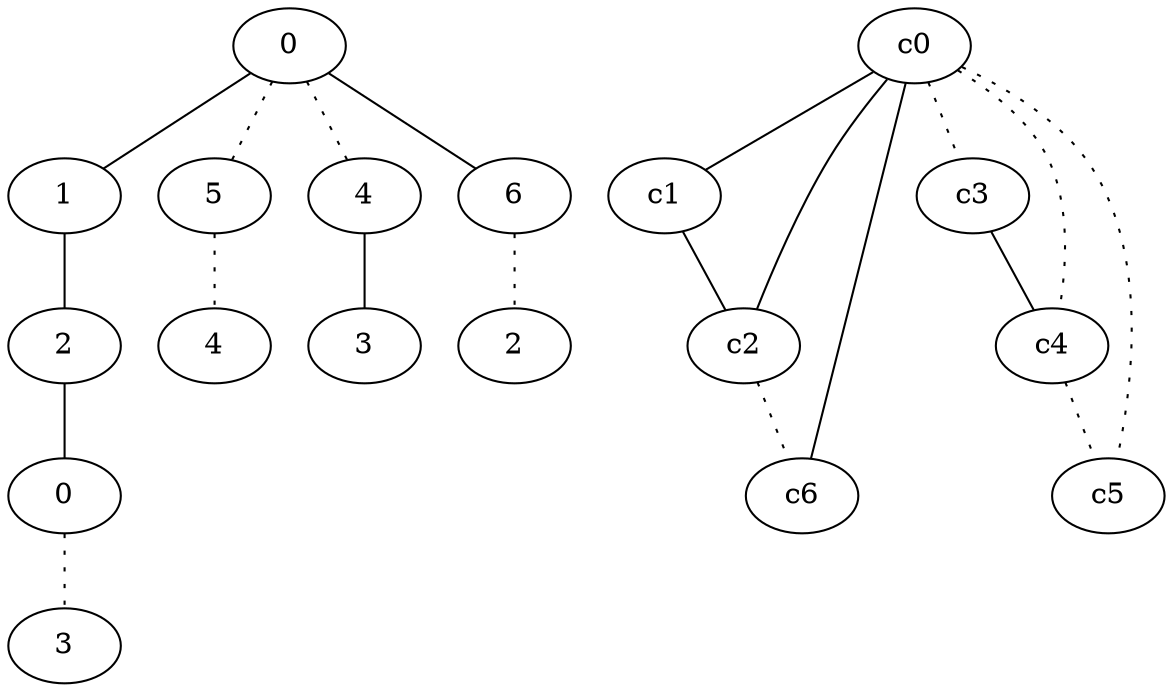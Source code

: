 graph {
a0[label=0];
a1[label=1];
a2[label=2];
a3[label=0];
a4[label=3];
a5[label=5];
a6[label=4];
a7[label=4];
a8[label=3];
a9[label=6];
a10[label=2];
a0 -- a1;
a0 -- a5 [style=dotted];
a0 -- a7 [style=dotted];
a0 -- a9;
a1 -- a2;
a2 -- a3;
a3 -- a4 [style=dotted];
a5 -- a6 [style=dotted];
a7 -- a8;
a9 -- a10 [style=dotted];
c0 -- c1;
c0 -- c2;
c0 -- c3 [style=dotted];
c0 -- c4 [style=dotted];
c0 -- c5 [style=dotted];
c0 -- c6;
c1 -- c2;
c2 -- c6 [style=dotted];
c3 -- c4;
c4 -- c5 [style=dotted];
}
